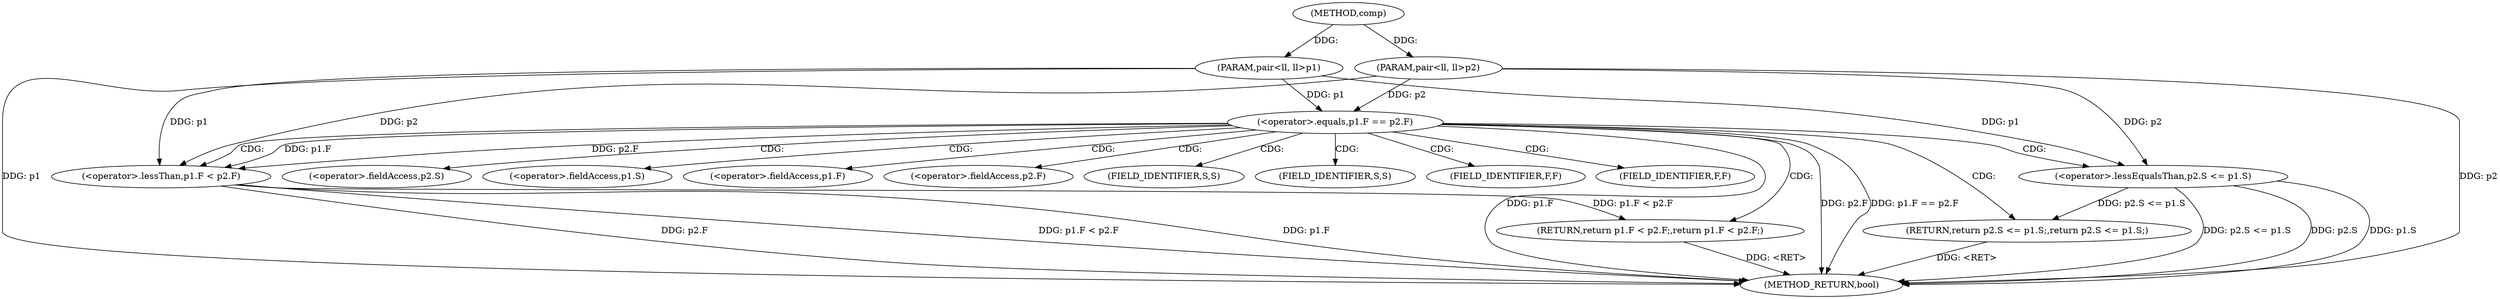 digraph "comp" {  
"1000282" [label = "(METHOD,comp)" ]
"1000312" [label = "(METHOD_RETURN,bool)" ]
"1000283" [label = "(PARAM,pair<ll, ll>p1)" ]
"1000284" [label = "(PARAM,pair<ll, ll>p2)" ]
"1000287" [label = "(<operator>.equals,p1.F == p2.F)" ]
"1000295" [label = "(RETURN,return p2.S <= p1.S;,return p2.S <= p1.S;)" ]
"1000304" [label = "(RETURN,return p1.F < p2.F;,return p1.F < p2.F;)" ]
"1000296" [label = "(<operator>.lessEqualsThan,p2.S <= p1.S)" ]
"1000305" [label = "(<operator>.lessThan,p1.F < p2.F)" ]
"1000297" [label = "(<operator>.fieldAccess,p2.S)" ]
"1000300" [label = "(<operator>.fieldAccess,p1.S)" ]
"1000306" [label = "(<operator>.fieldAccess,p1.F)" ]
"1000309" [label = "(<operator>.fieldAccess,p2.F)" ]
"1000299" [label = "(FIELD_IDENTIFIER,S,S)" ]
"1000302" [label = "(FIELD_IDENTIFIER,S,S)" ]
"1000308" [label = "(FIELD_IDENTIFIER,F,F)" ]
"1000311" [label = "(FIELD_IDENTIFIER,F,F)" ]
  "1000295" -> "1000312"  [ label = "DDG: <RET>"] 
  "1000304" -> "1000312"  [ label = "DDG: <RET>"] 
  "1000283" -> "1000312"  [ label = "DDG: p1"] 
  "1000284" -> "1000312"  [ label = "DDG: p2"] 
  "1000287" -> "1000312"  [ label = "DDG: p1.F"] 
  "1000287" -> "1000312"  [ label = "DDG: p2.F"] 
  "1000287" -> "1000312"  [ label = "DDG: p1.F == p2.F"] 
  "1000305" -> "1000312"  [ label = "DDG: p1.F"] 
  "1000305" -> "1000312"  [ label = "DDG: p2.F"] 
  "1000305" -> "1000312"  [ label = "DDG: p1.F < p2.F"] 
  "1000296" -> "1000312"  [ label = "DDG: p2.S"] 
  "1000296" -> "1000312"  [ label = "DDG: p1.S"] 
  "1000296" -> "1000312"  [ label = "DDG: p2.S <= p1.S"] 
  "1000282" -> "1000283"  [ label = "DDG: "] 
  "1000282" -> "1000284"  [ label = "DDG: "] 
  "1000283" -> "1000287"  [ label = "DDG: p1"] 
  "1000284" -> "1000287"  [ label = "DDG: p2"] 
  "1000296" -> "1000295"  [ label = "DDG: p2.S <= p1.S"] 
  "1000305" -> "1000304"  [ label = "DDG: p1.F < p2.F"] 
  "1000284" -> "1000296"  [ label = "DDG: p2"] 
  "1000283" -> "1000296"  [ label = "DDG: p1"] 
  "1000287" -> "1000305"  [ label = "DDG: p1.F"] 
  "1000283" -> "1000305"  [ label = "DDG: p1"] 
  "1000287" -> "1000305"  [ label = "DDG: p2.F"] 
  "1000284" -> "1000305"  [ label = "DDG: p2"] 
  "1000287" -> "1000297"  [ label = "CDG: "] 
  "1000287" -> "1000309"  [ label = "CDG: "] 
  "1000287" -> "1000305"  [ label = "CDG: "] 
  "1000287" -> "1000299"  [ label = "CDG: "] 
  "1000287" -> "1000302"  [ label = "CDG: "] 
  "1000287" -> "1000295"  [ label = "CDG: "] 
  "1000287" -> "1000296"  [ label = "CDG: "] 
  "1000287" -> "1000308"  [ label = "CDG: "] 
  "1000287" -> "1000306"  [ label = "CDG: "] 
  "1000287" -> "1000300"  [ label = "CDG: "] 
  "1000287" -> "1000304"  [ label = "CDG: "] 
  "1000287" -> "1000311"  [ label = "CDG: "] 
}
